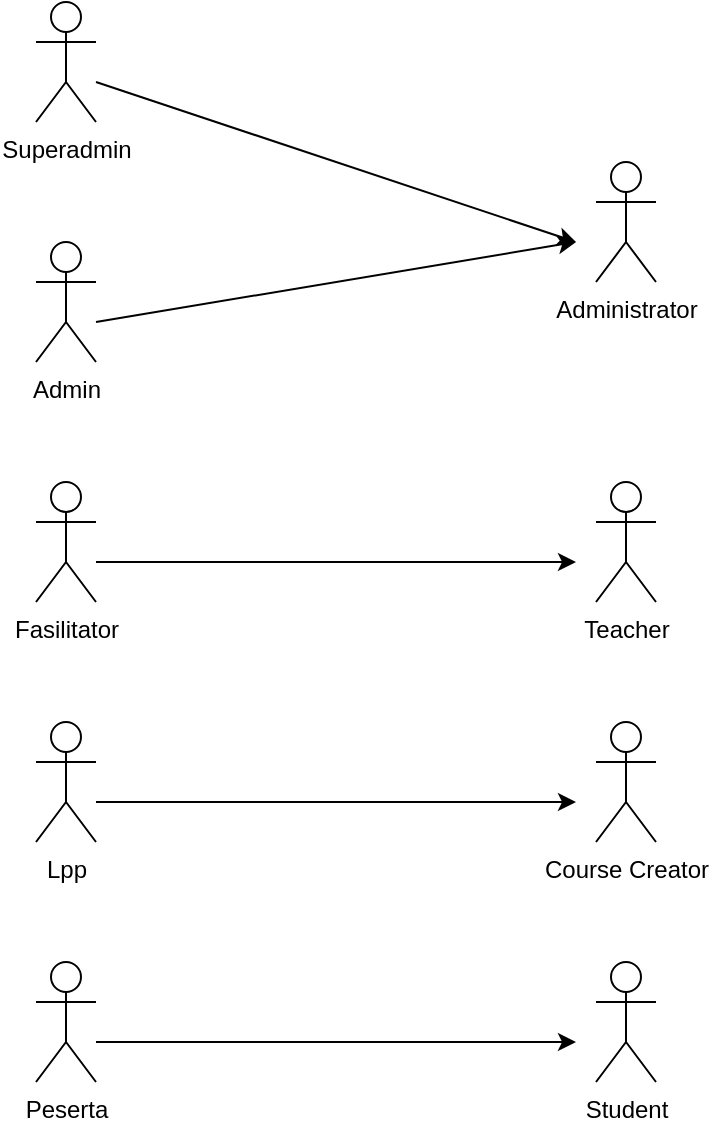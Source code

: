 <mxfile version="12.6.5" type="github">
  <diagram id="C5RBs43oDa-KdzZeNtuy" name="Page-1">
    <mxGraphModel dx="946" dy="526" grid="1" gridSize="10" guides="1" tooltips="1" connect="1" arrows="1" fold="1" page="1" pageScale="1" pageWidth="827" pageHeight="1169" math="0" shadow="0">
      <root>
        <mxCell id="WIyWlLk6GJQsqaUBKTNV-0"/>
        <mxCell id="WIyWlLk6GJQsqaUBKTNV-1" parent="WIyWlLk6GJQsqaUBKTNV-0"/>
        <mxCell id="nYkA_RxuawQfYZLCcoVH-0" value="Superadmin" style="shape=umlActor;verticalLabelPosition=bottom;labelBackgroundColor=#ffffff;verticalAlign=top;html=1;outlineConnect=0;" parent="WIyWlLk6GJQsqaUBKTNV-1" vertex="1">
          <mxGeometry x="130" y="120" width="30" height="60" as="geometry"/>
        </mxCell>
        <mxCell id="nYkA_RxuawQfYZLCcoVH-10" value="Admin" style="shape=umlActor;verticalLabelPosition=bottom;labelBackgroundColor=#ffffff;verticalAlign=top;html=1;outlineConnect=0;" parent="WIyWlLk6GJQsqaUBKTNV-1" vertex="1">
          <mxGeometry x="130" y="240" width="30" height="60" as="geometry"/>
        </mxCell>
        <mxCell id="nYkA_RxuawQfYZLCcoVH-11" value="Fasilitator" style="shape=umlActor;verticalLabelPosition=bottom;labelBackgroundColor=#ffffff;verticalAlign=top;html=1;outlineConnect=0;" parent="WIyWlLk6GJQsqaUBKTNV-1" vertex="1">
          <mxGeometry x="130" y="360" width="30" height="60" as="geometry"/>
        </mxCell>
        <mxCell id="nYkA_RxuawQfYZLCcoVH-12" value="Lpp" style="shape=umlActor;verticalLabelPosition=bottom;labelBackgroundColor=#ffffff;verticalAlign=top;html=1;outlineConnect=0;" parent="WIyWlLk6GJQsqaUBKTNV-1" vertex="1">
          <mxGeometry x="130" y="480" width="30" height="60" as="geometry"/>
        </mxCell>
        <mxCell id="nYkA_RxuawQfYZLCcoVH-16" value="Administrator" style="shape=umlActor;verticalLabelPosition=bottom;labelBackgroundColor=#ffffff;verticalAlign=top;html=1;outlineConnect=0;" parent="WIyWlLk6GJQsqaUBKTNV-1" vertex="1">
          <mxGeometry x="410" y="200" width="30" height="60" as="geometry"/>
        </mxCell>
        <mxCell id="nYkA_RxuawQfYZLCcoVH-17" value="Teacher" style="shape=umlActor;verticalLabelPosition=bottom;labelBackgroundColor=#ffffff;verticalAlign=top;html=1;outlineConnect=0;" parent="WIyWlLk6GJQsqaUBKTNV-1" vertex="1">
          <mxGeometry x="410" y="360" width="30" height="60" as="geometry"/>
        </mxCell>
        <mxCell id="nYkA_RxuawQfYZLCcoVH-18" value="Peserta" style="shape=umlActor;verticalLabelPosition=bottom;labelBackgroundColor=#ffffff;verticalAlign=top;html=1;outlineConnect=0;" parent="WIyWlLk6GJQsqaUBKTNV-1" vertex="1">
          <mxGeometry x="130" y="600" width="30" height="60" as="geometry"/>
        </mxCell>
        <mxCell id="nYkA_RxuawQfYZLCcoVH-19" value="Course Creator" style="shape=umlActor;verticalLabelPosition=bottom;labelBackgroundColor=#ffffff;verticalAlign=top;html=1;outlineConnect=0;" parent="WIyWlLk6GJQsqaUBKTNV-1" vertex="1">
          <mxGeometry x="410" y="480" width="30" height="60" as="geometry"/>
        </mxCell>
        <mxCell id="nYkA_RxuawQfYZLCcoVH-20" value="Student" style="shape=umlActor;verticalLabelPosition=bottom;labelBackgroundColor=#ffffff;verticalAlign=top;html=1;outlineConnect=0;" parent="WIyWlLk6GJQsqaUBKTNV-1" vertex="1">
          <mxGeometry x="410" y="600" width="30" height="60" as="geometry"/>
        </mxCell>
        <mxCell id="nYkA_RxuawQfYZLCcoVH-21" value="" style="endArrow=classic;html=1;" parent="WIyWlLk6GJQsqaUBKTNV-1" edge="1">
          <mxGeometry width="50" height="50" relative="1" as="geometry">
            <mxPoint x="160" y="160" as="sourcePoint"/>
            <mxPoint x="400" y="240" as="targetPoint"/>
          </mxGeometry>
        </mxCell>
        <mxCell id="nYkA_RxuawQfYZLCcoVH-22" value="" style="endArrow=classic;html=1;" parent="WIyWlLk6GJQsqaUBKTNV-1" edge="1">
          <mxGeometry width="50" height="50" relative="1" as="geometry">
            <mxPoint x="160" y="280" as="sourcePoint"/>
            <mxPoint x="400" y="240" as="targetPoint"/>
          </mxGeometry>
        </mxCell>
        <mxCell id="nYkA_RxuawQfYZLCcoVH-23" value="" style="endArrow=classic;html=1;" parent="WIyWlLk6GJQsqaUBKTNV-1" edge="1">
          <mxGeometry width="50" height="50" relative="1" as="geometry">
            <mxPoint x="160" y="400" as="sourcePoint"/>
            <mxPoint x="400" y="400" as="targetPoint"/>
          </mxGeometry>
        </mxCell>
        <mxCell id="nYkA_RxuawQfYZLCcoVH-24" value="" style="endArrow=classic;html=1;" parent="WIyWlLk6GJQsqaUBKTNV-1" edge="1">
          <mxGeometry width="50" height="50" relative="1" as="geometry">
            <mxPoint x="160" y="520" as="sourcePoint"/>
            <mxPoint x="400" y="520" as="targetPoint"/>
          </mxGeometry>
        </mxCell>
        <mxCell id="nYkA_RxuawQfYZLCcoVH-25" value="" style="endArrow=classic;html=1;" parent="WIyWlLk6GJQsqaUBKTNV-1" edge="1">
          <mxGeometry width="50" height="50" relative="1" as="geometry">
            <mxPoint x="160" y="640" as="sourcePoint"/>
            <mxPoint x="400" y="640" as="targetPoint"/>
          </mxGeometry>
        </mxCell>
      </root>
    </mxGraphModel>
  </diagram>
</mxfile>
